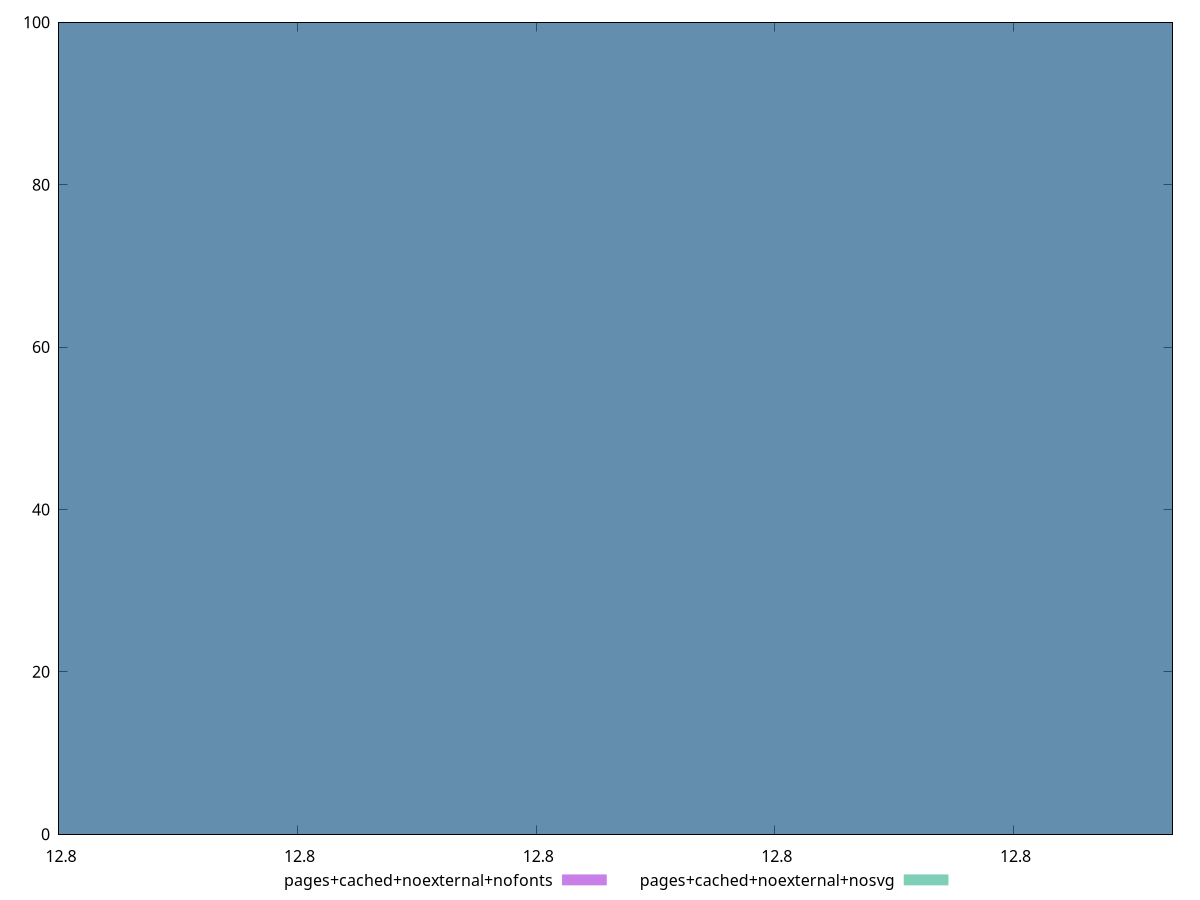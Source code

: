 reset
set terminal svg size 640, 500 enhanced background rgb 'white'
set output "reprap/estimated-input-latency/comparison/histogram/6_vs_7.svg"

$pagesCachedNoexternalNofonts <<EOF
12.800000000000002 100
EOF

$pagesCachedNoexternalNosvg <<EOF
12.800000000000002 100
EOF

set key outside below
set boxwidth 2.4947348240831937e-14
set yrange [0:100]
set style fill transparent solid 0.5 noborder

plot \
  $pagesCachedNoexternalNofonts title "pages+cached+noexternal+nofonts" with boxes, \
  $pagesCachedNoexternalNosvg title "pages+cached+noexternal+nosvg" with boxes, \


reset